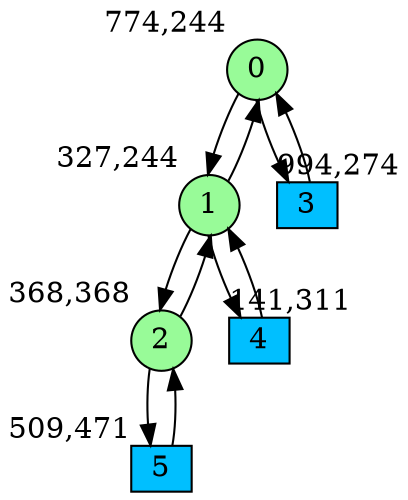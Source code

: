 digraph G {
graph [bgcolor=white]
node [shape=circle, style = filled, fillcolor=white,fixedsize=true, width=0.4, height=0.3 ]
0[xlabel="774,244", pos = "9.89063,3.54688!", fillcolor=palegreen ];
1[xlabel="327,244", pos = "2.90625,3.54688!", fillcolor=palegreen ];
2[xlabel="368,368", pos = "3.54688,1.60938!", fillcolor=palegreen ];
3[xlabel="994,274", pos = "13.3281,3.07813!", fillcolor=deepskyblue, shape=box ];
4[xlabel="141,311", pos = "0,2.5!", fillcolor=deepskyblue, shape=box ];
5[xlabel="509,471", pos = "5.75,0!", fillcolor=deepskyblue, shape=box ];
0->1 ;
0->3 ;
1->0 ;
1->2 ;
1->4 ;
2->1 ;
2->5 ;
3->0 ;
4->1 ;
5->2 ;
}
